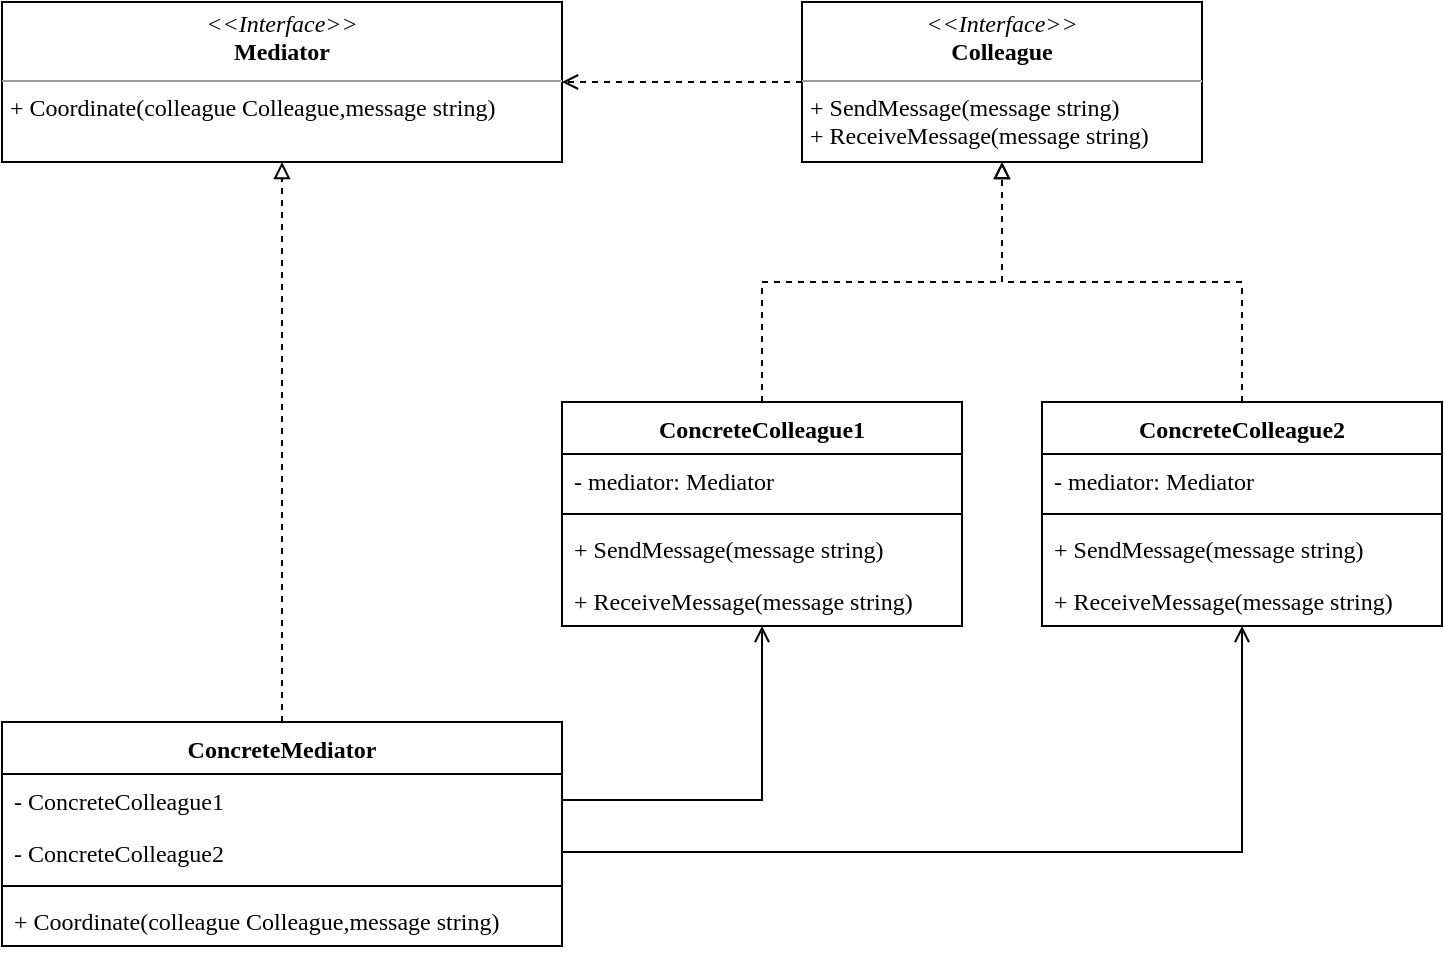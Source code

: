 <mxfile version="20.8.16" type="device"><diagram name="第 1 页" id="t4G65A6G0Tq9HZzcFCG3"><mxGraphModel dx="739" dy="610" grid="1" gridSize="10" guides="1" tooltips="1" connect="1" arrows="1" fold="1" page="1" pageScale="1" pageWidth="827" pageHeight="1169" math="0" shadow="0"><root><mxCell id="0"/><mxCell id="1" parent="0"/><mxCell id="1Zw4S8mVutypoAAku9TE-1" value="&lt;p style=&quot;margin:0px;margin-top:4px;text-align:center;&quot;&gt;&lt;i&gt;&amp;lt;&amp;lt;Interface&amp;gt;&amp;gt;&lt;/i&gt;&lt;br&gt;&lt;b&gt;Mediator&lt;/b&gt;&lt;/p&gt;&lt;hr size=&quot;1&quot;&gt;&lt;p style=&quot;margin:0px;margin-left:4px;&quot;&gt;+&amp;nbsp;Coordinate(colleague Colleague,message string)&lt;/p&gt;" style="verticalAlign=top;align=left;overflow=fill;fontSize=12;fontFamily=Times New Roman;html=1;" vertex="1" parent="1"><mxGeometry x="40" y="40" width="280" height="80" as="geometry"/></mxCell><mxCell id="1Zw4S8mVutypoAAku9TE-18" style="edgeStyle=orthogonalEdgeStyle;rounded=0;orthogonalLoop=1;jettySize=auto;html=1;exitX=0;exitY=0.5;exitDx=0;exitDy=0;dashed=1;fontFamily=Times New Roman;endArrow=open;endFill=0;" edge="1" parent="1" source="1Zw4S8mVutypoAAku9TE-2" target="1Zw4S8mVutypoAAku9TE-1"><mxGeometry relative="1" as="geometry"/></mxCell><mxCell id="1Zw4S8mVutypoAAku9TE-2" value="&lt;p style=&quot;margin:0px;margin-top:4px;text-align:center;&quot;&gt;&lt;i&gt;&amp;lt;&amp;lt;Interface&amp;gt;&amp;gt;&lt;/i&gt;&lt;br&gt;&lt;b&gt;Colleague&lt;/b&gt;&lt;/p&gt;&lt;hr size=&quot;1&quot;&gt;&lt;p style=&quot;margin:0px;margin-left:4px;&quot;&gt;+ SendMessage(message string)&lt;br&gt;&lt;/p&gt;&lt;p style=&quot;margin:0px;margin-left:4px;&quot;&gt;+ ReceiveMessage(message string)&lt;/p&gt;" style="verticalAlign=top;align=left;overflow=fill;fontSize=12;fontFamily=Times New Roman;html=1;" vertex="1" parent="1"><mxGeometry x="440" y="40" width="200" height="80" as="geometry"/></mxCell><mxCell id="1Zw4S8mVutypoAAku9TE-16" style="edgeStyle=orthogonalEdgeStyle;rounded=0;orthogonalLoop=1;jettySize=auto;html=1;exitX=0.5;exitY=0;exitDx=0;exitDy=0;fontFamily=Times New Roman;endArrow=block;endFill=0;dashed=1;" edge="1" parent="1" source="1Zw4S8mVutypoAAku9TE-3" target="1Zw4S8mVutypoAAku9TE-2"><mxGeometry relative="1" as="geometry"/></mxCell><mxCell id="1Zw4S8mVutypoAAku9TE-3" value="ConcreteColleague1" style="swimlane;fontStyle=1;align=center;verticalAlign=top;childLayout=stackLayout;horizontal=1;startSize=26;horizontalStack=0;resizeParent=1;resizeParentMax=0;resizeLast=0;collapsible=1;marginBottom=0;fontFamily=Times New Roman;" vertex="1" parent="1"><mxGeometry x="320" y="240" width="200" height="112" as="geometry"/></mxCell><mxCell id="1Zw4S8mVutypoAAku9TE-4" value="- mediator: Mediator" style="text;strokeColor=none;fillColor=none;align=left;verticalAlign=top;spacingLeft=4;spacingRight=4;overflow=hidden;rotatable=0;points=[[0,0.5],[1,0.5]];portConstraint=eastwest;fontFamily=Times New Roman;" vertex="1" parent="1Zw4S8mVutypoAAku9TE-3"><mxGeometry y="26" width="200" height="26" as="geometry"/></mxCell><mxCell id="1Zw4S8mVutypoAAku9TE-5" value="" style="line;strokeWidth=1;fillColor=none;align=left;verticalAlign=middle;spacingTop=-1;spacingLeft=3;spacingRight=3;rotatable=0;labelPosition=right;points=[];portConstraint=eastwest;strokeColor=inherit;fontFamily=Times New Roman;" vertex="1" parent="1Zw4S8mVutypoAAku9TE-3"><mxGeometry y="52" width="200" height="8" as="geometry"/></mxCell><mxCell id="1Zw4S8mVutypoAAku9TE-6" value="+ SendMessage(message string)" style="text;strokeColor=none;fillColor=none;align=left;verticalAlign=top;spacingLeft=4;spacingRight=4;overflow=hidden;rotatable=0;points=[[0,0.5],[1,0.5]];portConstraint=eastwest;fontFamily=Times New Roman;" vertex="1" parent="1Zw4S8mVutypoAAku9TE-3"><mxGeometry y="60" width="200" height="26" as="geometry"/></mxCell><mxCell id="1Zw4S8mVutypoAAku9TE-23" value="+ ReceiveMessage(message string)" style="text;strokeColor=none;fillColor=none;align=left;verticalAlign=top;spacingLeft=4;spacingRight=4;overflow=hidden;rotatable=0;points=[[0,0.5],[1,0.5]];portConstraint=eastwest;fontFamily=Times New Roman;" vertex="1" parent="1Zw4S8mVutypoAAku9TE-3"><mxGeometry y="86" width="200" height="26" as="geometry"/></mxCell><mxCell id="1Zw4S8mVutypoAAku9TE-17" style="edgeStyle=orthogonalEdgeStyle;rounded=0;orthogonalLoop=1;jettySize=auto;html=1;exitX=0.5;exitY=0;exitDx=0;exitDy=0;entryX=0.5;entryY=1;entryDx=0;entryDy=0;dashed=1;fontFamily=Times New Roman;endArrow=block;endFill=0;" edge="1" parent="1" source="1Zw4S8mVutypoAAku9TE-7" target="1Zw4S8mVutypoAAku9TE-2"><mxGeometry relative="1" as="geometry"/></mxCell><mxCell id="1Zw4S8mVutypoAAku9TE-7" value="ConcreteColleague2" style="swimlane;fontStyle=1;align=center;verticalAlign=top;childLayout=stackLayout;horizontal=1;startSize=26;horizontalStack=0;resizeParent=1;resizeParentMax=0;resizeLast=0;collapsible=1;marginBottom=0;fontFamily=Times New Roman;" vertex="1" parent="1"><mxGeometry x="560" y="240" width="200" height="112" as="geometry"/></mxCell><mxCell id="1Zw4S8mVutypoAAku9TE-8" value="- mediator: Mediator" style="text;strokeColor=none;fillColor=none;align=left;verticalAlign=top;spacingLeft=4;spacingRight=4;overflow=hidden;rotatable=0;points=[[0,0.5],[1,0.5]];portConstraint=eastwest;fontFamily=Times New Roman;" vertex="1" parent="1Zw4S8mVutypoAAku9TE-7"><mxGeometry y="26" width="200" height="26" as="geometry"/></mxCell><mxCell id="1Zw4S8mVutypoAAku9TE-9" value="" style="line;strokeWidth=1;fillColor=none;align=left;verticalAlign=middle;spacingTop=-1;spacingLeft=3;spacingRight=3;rotatable=0;labelPosition=right;points=[];portConstraint=eastwest;strokeColor=inherit;fontFamily=Times New Roman;" vertex="1" parent="1Zw4S8mVutypoAAku9TE-7"><mxGeometry y="52" width="200" height="8" as="geometry"/></mxCell><mxCell id="1Zw4S8mVutypoAAku9TE-10" value="+ SendMessage(message string)" style="text;strokeColor=none;fillColor=none;align=left;verticalAlign=top;spacingLeft=4;spacingRight=4;overflow=hidden;rotatable=0;points=[[0,0.5],[1,0.5]];portConstraint=eastwest;fontFamily=Times New Roman;" vertex="1" parent="1Zw4S8mVutypoAAku9TE-7"><mxGeometry y="60" width="200" height="26" as="geometry"/></mxCell><mxCell id="1Zw4S8mVutypoAAku9TE-24" value="+ ReceiveMessage(message string)" style="text;strokeColor=none;fillColor=none;align=left;verticalAlign=top;spacingLeft=4;spacingRight=4;overflow=hidden;rotatable=0;points=[[0,0.5],[1,0.5]];portConstraint=eastwest;fontFamily=Times New Roman;" vertex="1" parent="1Zw4S8mVutypoAAku9TE-7"><mxGeometry y="86" width="200" height="26" as="geometry"/></mxCell><mxCell id="1Zw4S8mVutypoAAku9TE-19" style="edgeStyle=orthogonalEdgeStyle;rounded=0;orthogonalLoop=1;jettySize=auto;html=1;exitX=0.5;exitY=0;exitDx=0;exitDy=0;dashed=1;fontFamily=Times New Roman;endArrow=block;endFill=0;" edge="1" parent="1" source="1Zw4S8mVutypoAAku9TE-11" target="1Zw4S8mVutypoAAku9TE-1"><mxGeometry relative="1" as="geometry"/></mxCell><mxCell id="1Zw4S8mVutypoAAku9TE-11" value="ConcreteMediator" style="swimlane;fontStyle=1;align=center;verticalAlign=top;childLayout=stackLayout;horizontal=1;startSize=26;horizontalStack=0;resizeParent=1;resizeParentMax=0;resizeLast=0;collapsible=1;marginBottom=0;fontFamily=Times New Roman;" vertex="1" parent="1"><mxGeometry x="40" y="400" width="280" height="112" as="geometry"/></mxCell><mxCell id="1Zw4S8mVutypoAAku9TE-12" value="- ConcreteColleague1" style="text;strokeColor=none;fillColor=none;align=left;verticalAlign=top;spacingLeft=4;spacingRight=4;overflow=hidden;rotatable=0;points=[[0,0.5],[1,0.5]];portConstraint=eastwest;fontFamily=Times New Roman;" vertex="1" parent="1Zw4S8mVutypoAAku9TE-11"><mxGeometry y="26" width="280" height="26" as="geometry"/></mxCell><mxCell id="1Zw4S8mVutypoAAku9TE-15" value="- ConcreteColleague2" style="text;strokeColor=none;fillColor=none;align=left;verticalAlign=top;spacingLeft=4;spacingRight=4;overflow=hidden;rotatable=0;points=[[0,0.5],[1,0.5]];portConstraint=eastwest;fontFamily=Times New Roman;" vertex="1" parent="1Zw4S8mVutypoAAku9TE-11"><mxGeometry y="52" width="280" height="26" as="geometry"/></mxCell><mxCell id="1Zw4S8mVutypoAAku9TE-13" value="" style="line;strokeWidth=1;fillColor=none;align=left;verticalAlign=middle;spacingTop=-1;spacingLeft=3;spacingRight=3;rotatable=0;labelPosition=right;points=[];portConstraint=eastwest;strokeColor=inherit;fontFamily=Times New Roman;" vertex="1" parent="1Zw4S8mVutypoAAku9TE-11"><mxGeometry y="78" width="280" height="8" as="geometry"/></mxCell><mxCell id="1Zw4S8mVutypoAAku9TE-14" value="+ Coordinate(colleague Colleague,message string)" style="text;strokeColor=none;fillColor=none;align=left;verticalAlign=top;spacingLeft=4;spacingRight=4;overflow=hidden;rotatable=0;points=[[0,0.5],[1,0.5]];portConstraint=eastwest;fontFamily=Times New Roman;" vertex="1" parent="1Zw4S8mVutypoAAku9TE-11"><mxGeometry y="86" width="280" height="26" as="geometry"/></mxCell><mxCell id="1Zw4S8mVutypoAAku9TE-20" style="edgeStyle=orthogonalEdgeStyle;rounded=0;orthogonalLoop=1;jettySize=auto;html=1;fontFamily=Times New Roman;endArrow=open;endFill=0;" edge="1" parent="1" source="1Zw4S8mVutypoAAku9TE-12" target="1Zw4S8mVutypoAAku9TE-3"><mxGeometry relative="1" as="geometry"/></mxCell><mxCell id="1Zw4S8mVutypoAAku9TE-21" style="edgeStyle=orthogonalEdgeStyle;rounded=0;orthogonalLoop=1;jettySize=auto;html=1;fontFamily=Times New Roman;endArrow=open;endFill=0;" edge="1" parent="1" source="1Zw4S8mVutypoAAku9TE-15" target="1Zw4S8mVutypoAAku9TE-7"><mxGeometry relative="1" as="geometry"/></mxCell></root></mxGraphModel></diagram></mxfile>